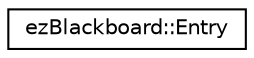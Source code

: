 digraph "Graphical Class Hierarchy"
{
 // LATEX_PDF_SIZE
  edge [fontname="Helvetica",fontsize="10",labelfontname="Helvetica",labelfontsize="10"];
  node [fontname="Helvetica",fontsize="10",shape=record];
  rankdir="LR";
  Node0 [label="ezBlackboard::Entry",height=0.2,width=0.4,color="black", fillcolor="white", style="filled",URL="$de/d1b/structez_blackboard_1_1_entry.htm",tooltip=" "];
}
